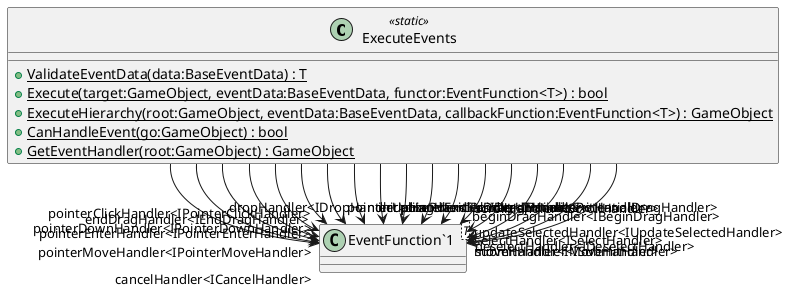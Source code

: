 @startuml
class ExecuteEvents <<static>> {
    + {static} ValidateEventData(data:BaseEventData) : T
    + {static} Execute(target:GameObject, eventData:BaseEventData, functor:EventFunction<T>) : bool
    + {static} ExecuteHierarchy(root:GameObject, eventData:BaseEventData, callbackFunction:EventFunction<T>) : GameObject
    + {static} CanHandleEvent(go:GameObject) : bool
    + {static} GetEventHandler(root:GameObject) : GameObject
}
class "EventFunction`1"<T> {
}
ExecuteEvents --> "pointerMoveHandler<IPointerMoveHandler>" "EventFunction`1"
ExecuteEvents --> "pointerEnterHandler<IPointerEnterHandler>" "EventFunction`1"
ExecuteEvents --> "pointerExitHandler<IPointerExitHandler>" "EventFunction`1"
ExecuteEvents --> "pointerDownHandler<IPointerDownHandler>" "EventFunction`1"
ExecuteEvents --> "pointerUpHandler<IPointerUpHandler>" "EventFunction`1"
ExecuteEvents --> "pointerClickHandler<IPointerClickHandler>" "EventFunction`1"
ExecuteEvents --> "initializePotentialDrag<IInitializePotentialDragHandler>" "EventFunction`1"
ExecuteEvents --> "beginDragHandler<IBeginDragHandler>" "EventFunction`1"
ExecuteEvents --> "dragHandler<IDragHandler>" "EventFunction`1"
ExecuteEvents --> "endDragHandler<IEndDragHandler>" "EventFunction`1"
ExecuteEvents --> "dropHandler<IDropHandler>" "EventFunction`1"
ExecuteEvents --> "scrollHandler<IScrollHandler>" "EventFunction`1"
ExecuteEvents --> "updateSelectedHandler<IUpdateSelectedHandler>" "EventFunction`1"
ExecuteEvents --> "selectHandler<ISelectHandler>" "EventFunction`1"
ExecuteEvents --> "deselectHandler<IDeselectHandler>" "EventFunction`1"
ExecuteEvents --> "moveHandler<IMoveHandler>" "EventFunction`1"
ExecuteEvents --> "submitHandler<ISubmitHandler>" "EventFunction`1"
ExecuteEvents --> "cancelHandler<ICancelHandler>" "EventFunction`1"
@enduml
